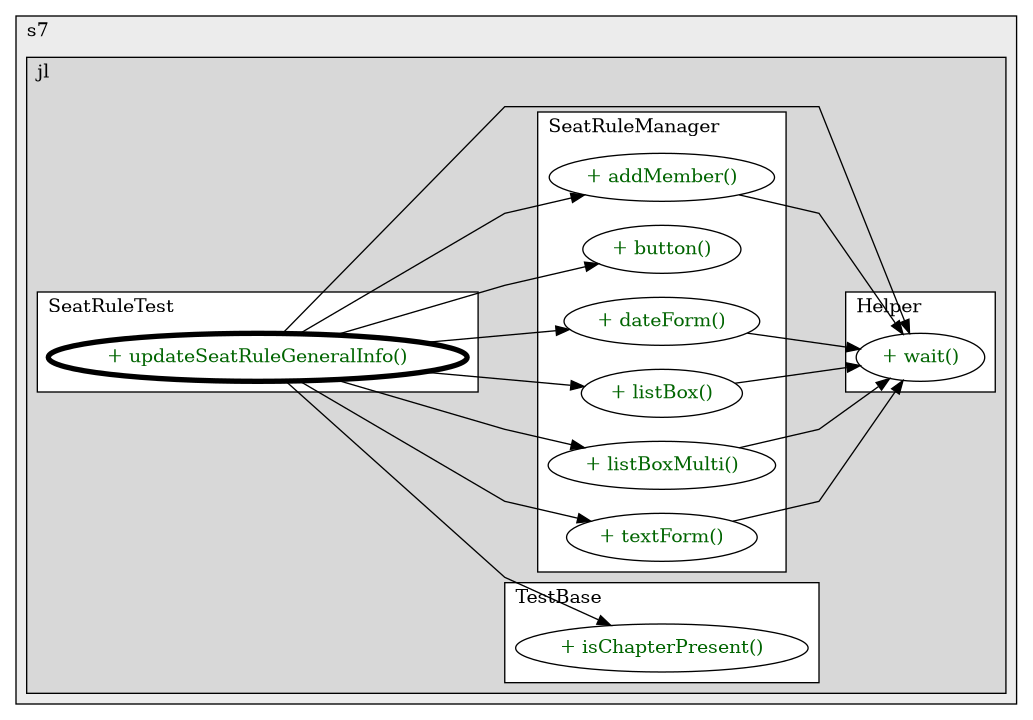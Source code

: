 @startuml

/' diagram meta data start
config=CallConfiguration;
{
  "rootMethod": "aero.s7.jl.autotest.ui.SeatRuleTest#updateSeatRuleGeneralInfo()",
  "projectClassification": {
    "searchMode": "OpenProject", // OpenProject, AllProjects
    "includedProjects": "",
    "pathEndKeywords": "*.impl",
    "isClientPath": "",
    "isClientName": "",
    "isTestPath": "",
    "isTestName": "",
    "isMappingPath": "",
    "isMappingName": "",
    "isDataAccessPath": "",
    "isDataAccessName": "",
    "isDataStructurePath": "",
    "isDataStructureName": "",
    "isInterfaceStructuresPath": "",
    "isInterfaceStructuresName": "",
    "isEntryPointPath": "",
    "isEntryPointName": "",
    "treatFinalFieldsAsMandatory": false
  },
  "graphRestriction": {
    "classPackageExcludeFilter": "",
    "classPackageIncludeFilter": "",
    "classNameExcludeFilter": "",
    "classNameIncludeFilter": "",
    "methodNameExcludeFilter": "",
    "methodNameIncludeFilter": "",
    "removeByInheritance": "", // inheritance/annotation based filtering is done in a second step
    "removeByAnnotation": "",
    "removeByClassPackage": "", // cleanup the graph after inheritance/annotation based filtering is done
    "removeByClassName": "",
    "cutMappings": false,
    "cutEnum": true,
    "cutTests": true,
    "cutClient": true,
    "cutDataAccess": true,
    "cutInterfaceStructures": true,
    "cutDataStructures": true,
    "cutGetterAndSetter": true,
    "cutConstructors": true
  },
  "graphTraversal": {
    "forwardDepth": 3,
    "backwardDepth": 3,
    "classPackageExcludeFilter": "",
    "classPackageIncludeFilter": "",
    "classNameExcludeFilter": "",
    "classNameIncludeFilter": "",
    "methodNameExcludeFilter": "",
    "methodNameIncludeFilter": "",
    "hideMappings": false,
    "hideDataStructures": false,
    "hidePrivateMethods": true,
    "hideInterfaceCalls": true, // indirection: implementation -> interface (is hidden) -> implementation
    "onlyShowApplicationEntryPoints": false, // root node is included
    "useMethodCallsForStructureDiagram": "ForwardOnly" // ForwardOnly, BothDirections, No
  },
  "details": {
    "aggregation": "GroupByClass", // ByClass, GroupByClass, None
    "showMethodParametersTypes": false,
    "showMethodParametersNames": false,
    "showMethodReturnType": false,
    "showPackageLevels": 2,
    "showCallOrder": false,
    "edgeMode": "MethodsOnly", // TypesOnly, MethodsOnly, TypesAndMethods, MethodsAndDirectTypeUsage
    "showDetailedClassStructure": false
  },
  "rootClass": "aero.s7.jl.autotest.ui.SeatRuleTest",
  "extensionCallbackMethod": "" // qualified.class.name#methodName - signature: public static String method(String)
}
diagram meta data end '/



digraph g {
    rankdir="LR"
    splines=polyline
    

'nodes 
subgraph cluster_3620 { 
   	label=s7
	labeljust=l
	fillcolor="#ececec"
	style=filled
   
   subgraph cluster_107891020 { 
   	label=jl
	labeljust=l
	fillcolor="#d8d8d8"
	style=filled
   
   subgraph cluster_1342945425 { 
   	label=SeatRuleTest
	labeljust=l
	fillcolor=white
	style=filled
   
   SeatRuleTest363134990XXXupdateSeatRuleGeneralInfo0[
	label="+ updateSeatRuleGeneralInfo()"
	style=filled
	fillcolor=white
	tooltip="SeatRuleTest

null"
	penwidth=4
	fontcolor=darkgreen
];
} 

subgraph cluster_1611793064 { 
   	label=TestBase
	labeljust=l
	fillcolor=white
	style=filled
   
   TestBase635845705XXXisChapterPresent1808118735[
	label="+ isChapterPresent()"
	style=filled
	fillcolor=white
	tooltip="TestBase

null"
	fontcolor=darkgreen
];
} 

subgraph cluster_2103950416 { 
   	label=SeatRuleManager
	labeljust=l
	fillcolor=white
	style=filled
   
   SeatRuleManager363134990XXXaddMember1808118735[
	label="+ addMember()"
	style=filled
	fillcolor=white
	tooltip="SeatRuleManager

null"
	fontcolor=darkgreen
];

SeatRuleManager363134990XXXbutton1808118735[
	label="+ button()"
	style=filled
	fillcolor=white
	tooltip="SeatRuleManager

null"
	fontcolor=darkgreen
];

SeatRuleManager363134990XXXdateForm2013066710[
	label="+ dateForm()"
	style=filled
	fillcolor=white
	tooltip="SeatRuleManager

null"
	fontcolor=darkgreen
];

SeatRuleManager363134990XXXlistBox2013066710[
	label="+ listBox()"
	style=filled
	fillcolor=white
	tooltip="SeatRuleManager

null"
	fontcolor=darkgreen
];

SeatRuleManager363134990XXXlistBoxMulti1821828024[
	label="+ listBoxMulti()"
	style=filled
	fillcolor=white
	tooltip="SeatRuleManager

null"
	fontcolor=darkgreen
];

SeatRuleManager363134990XXXtextForm2013066710[
	label="+ textForm()"
	style=filled
	fillcolor=white
	tooltip="SeatRuleManager

null"
	fontcolor=darkgreen
];
} 

subgraph cluster_216944365 { 
   	label=Helper
	labeljust=l
	fillcolor=white
	style=filled
   
   Helper635845705XXXwait104431[
	label="+ wait()"
	style=filled
	fillcolor=white
	tooltip="Helper

null"
	fontcolor=darkgreen
];
} 
} 
} 

'edges    
SeatRuleManager363134990XXXaddMember1808118735 -> Helper635845705XXXwait104431;
SeatRuleManager363134990XXXdateForm2013066710 -> Helper635845705XXXwait104431;
SeatRuleManager363134990XXXlistBox2013066710 -> Helper635845705XXXwait104431;
SeatRuleManager363134990XXXlistBoxMulti1821828024 -> Helper635845705XXXwait104431;
SeatRuleManager363134990XXXtextForm2013066710 -> Helper635845705XXXwait104431;
SeatRuleTest363134990XXXupdateSeatRuleGeneralInfo0 -> Helper635845705XXXwait104431;
SeatRuleTest363134990XXXupdateSeatRuleGeneralInfo0 -> SeatRuleManager363134990XXXaddMember1808118735;
SeatRuleTest363134990XXXupdateSeatRuleGeneralInfo0 -> SeatRuleManager363134990XXXbutton1808118735;
SeatRuleTest363134990XXXupdateSeatRuleGeneralInfo0 -> SeatRuleManager363134990XXXdateForm2013066710;
SeatRuleTest363134990XXXupdateSeatRuleGeneralInfo0 -> SeatRuleManager363134990XXXlistBox2013066710;
SeatRuleTest363134990XXXupdateSeatRuleGeneralInfo0 -> SeatRuleManager363134990XXXlistBoxMulti1821828024;
SeatRuleTest363134990XXXupdateSeatRuleGeneralInfo0 -> SeatRuleManager363134990XXXtextForm2013066710;
SeatRuleTest363134990XXXupdateSeatRuleGeneralInfo0 -> TestBase635845705XXXisChapterPresent1808118735;
    
}
@enduml